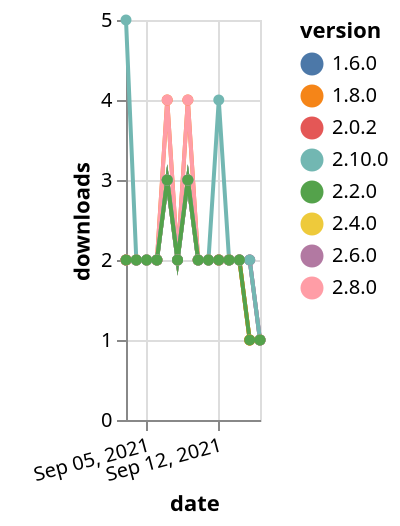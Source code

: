 {"$schema": "https://vega.github.io/schema/vega-lite/v5.json", "description": "A simple bar chart with embedded data.", "data": {"values": [{"date": "2021-09-03", "total": 2051, "delta": 2, "version": "2.0.2"}, {"date": "2021-09-04", "total": 2053, "delta": 2, "version": "2.0.2"}, {"date": "2021-09-05", "total": 2055, "delta": 2, "version": "2.0.2"}, {"date": "2021-09-06", "total": 2057, "delta": 2, "version": "2.0.2"}, {"date": "2021-09-07", "total": 2060, "delta": 3, "version": "2.0.2"}, {"date": "2021-09-08", "total": 2062, "delta": 2, "version": "2.0.2"}, {"date": "2021-09-09", "total": 2065, "delta": 3, "version": "2.0.2"}, {"date": "2021-09-10", "total": 2067, "delta": 2, "version": "2.0.2"}, {"date": "2021-09-11", "total": 2069, "delta": 2, "version": "2.0.2"}, {"date": "2021-09-12", "total": 2071, "delta": 2, "version": "2.0.2"}, {"date": "2021-09-13", "total": 2073, "delta": 2, "version": "2.0.2"}, {"date": "2021-09-14", "total": 2075, "delta": 2, "version": "2.0.2"}, {"date": "2021-09-15", "total": 2076, "delta": 1, "version": "2.0.2"}, {"date": "2021-09-16", "total": 2077, "delta": 1, "version": "2.0.2"}, {"date": "2021-09-03", "total": 2390, "delta": 2, "version": "1.6.0"}, {"date": "2021-09-04", "total": 2392, "delta": 2, "version": "1.6.0"}, {"date": "2021-09-05", "total": 2394, "delta": 2, "version": "1.6.0"}, {"date": "2021-09-06", "total": 2396, "delta": 2, "version": "1.6.0"}, {"date": "2021-09-07", "total": 2399, "delta": 3, "version": "1.6.0"}, {"date": "2021-09-08", "total": 2401, "delta": 2, "version": "1.6.0"}, {"date": "2021-09-09", "total": 2404, "delta": 3, "version": "1.6.0"}, {"date": "2021-09-10", "total": 2406, "delta": 2, "version": "1.6.0"}, {"date": "2021-09-11", "total": 2408, "delta": 2, "version": "1.6.0"}, {"date": "2021-09-12", "total": 2410, "delta": 2, "version": "1.6.0"}, {"date": "2021-09-13", "total": 2412, "delta": 2, "version": "1.6.0"}, {"date": "2021-09-14", "total": 2414, "delta": 2, "version": "1.6.0"}, {"date": "2021-09-15", "total": 2416, "delta": 2, "version": "1.6.0"}, {"date": "2021-09-16", "total": 2417, "delta": 1, "version": "1.6.0"}, {"date": "2021-09-03", "total": 1493, "delta": 2, "version": "2.4.0"}, {"date": "2021-09-04", "total": 1495, "delta": 2, "version": "2.4.0"}, {"date": "2021-09-05", "total": 1497, "delta": 2, "version": "2.4.0"}, {"date": "2021-09-06", "total": 1499, "delta": 2, "version": "2.4.0"}, {"date": "2021-09-07", "total": 1502, "delta": 3, "version": "2.4.0"}, {"date": "2021-09-08", "total": 1504, "delta": 2, "version": "2.4.0"}, {"date": "2021-09-09", "total": 1507, "delta": 3, "version": "2.4.0"}, {"date": "2021-09-10", "total": 1509, "delta": 2, "version": "2.4.0"}, {"date": "2021-09-11", "total": 1511, "delta": 2, "version": "2.4.0"}, {"date": "2021-09-12", "total": 1513, "delta": 2, "version": "2.4.0"}, {"date": "2021-09-13", "total": 1515, "delta": 2, "version": "2.4.0"}, {"date": "2021-09-14", "total": 1517, "delta": 2, "version": "2.4.0"}, {"date": "2021-09-15", "total": 1518, "delta": 1, "version": "2.4.0"}, {"date": "2021-09-16", "total": 1519, "delta": 1, "version": "2.4.0"}, {"date": "2021-09-03", "total": 2502, "delta": 2, "version": "1.8.0"}, {"date": "2021-09-04", "total": 2504, "delta": 2, "version": "1.8.0"}, {"date": "2021-09-05", "total": 2506, "delta": 2, "version": "1.8.0"}, {"date": "2021-09-06", "total": 2508, "delta": 2, "version": "1.8.0"}, {"date": "2021-09-07", "total": 2512, "delta": 4, "version": "1.8.0"}, {"date": "2021-09-08", "total": 2514, "delta": 2, "version": "1.8.0"}, {"date": "2021-09-09", "total": 2518, "delta": 4, "version": "1.8.0"}, {"date": "2021-09-10", "total": 2520, "delta": 2, "version": "1.8.0"}, {"date": "2021-09-11", "total": 2522, "delta": 2, "version": "1.8.0"}, {"date": "2021-09-12", "total": 2524, "delta": 2, "version": "1.8.0"}, {"date": "2021-09-13", "total": 2526, "delta": 2, "version": "1.8.0"}, {"date": "2021-09-14", "total": 2528, "delta": 2, "version": "1.8.0"}, {"date": "2021-09-15", "total": 2529, "delta": 1, "version": "1.8.0"}, {"date": "2021-09-16", "total": 2530, "delta": 1, "version": "1.8.0"}, {"date": "2021-09-03", "total": 737, "delta": 2, "version": "2.8.0"}, {"date": "2021-09-04", "total": 739, "delta": 2, "version": "2.8.0"}, {"date": "2021-09-05", "total": 741, "delta": 2, "version": "2.8.0"}, {"date": "2021-09-06", "total": 743, "delta": 2, "version": "2.8.0"}, {"date": "2021-09-07", "total": 747, "delta": 4, "version": "2.8.0"}, {"date": "2021-09-08", "total": 749, "delta": 2, "version": "2.8.0"}, {"date": "2021-09-09", "total": 753, "delta": 4, "version": "2.8.0"}, {"date": "2021-09-10", "total": 755, "delta": 2, "version": "2.8.0"}, {"date": "2021-09-11", "total": 757, "delta": 2, "version": "2.8.0"}, {"date": "2021-09-12", "total": 759, "delta": 2, "version": "2.8.0"}, {"date": "2021-09-13", "total": 761, "delta": 2, "version": "2.8.0"}, {"date": "2021-09-14", "total": 763, "delta": 2, "version": "2.8.0"}, {"date": "2021-09-15", "total": 765, "delta": 2, "version": "2.8.0"}, {"date": "2021-09-16", "total": 766, "delta": 1, "version": "2.8.0"}, {"date": "2021-09-03", "total": 1018, "delta": 2, "version": "2.6.0"}, {"date": "2021-09-04", "total": 1020, "delta": 2, "version": "2.6.0"}, {"date": "2021-09-05", "total": 1022, "delta": 2, "version": "2.6.0"}, {"date": "2021-09-06", "total": 1024, "delta": 2, "version": "2.6.0"}, {"date": "2021-09-07", "total": 1027, "delta": 3, "version": "2.6.0"}, {"date": "2021-09-08", "total": 1029, "delta": 2, "version": "2.6.0"}, {"date": "2021-09-09", "total": 1032, "delta": 3, "version": "2.6.0"}, {"date": "2021-09-10", "total": 1034, "delta": 2, "version": "2.6.0"}, {"date": "2021-09-11", "total": 1036, "delta": 2, "version": "2.6.0"}, {"date": "2021-09-12", "total": 1038, "delta": 2, "version": "2.6.0"}, {"date": "2021-09-13", "total": 1040, "delta": 2, "version": "2.6.0"}, {"date": "2021-09-14", "total": 1042, "delta": 2, "version": "2.6.0"}, {"date": "2021-09-15", "total": 1044, "delta": 2, "version": "2.6.0"}, {"date": "2021-09-16", "total": 1045, "delta": 1, "version": "2.6.0"}, {"date": "2021-09-03", "total": 237, "delta": 5, "version": "2.10.0"}, {"date": "2021-09-04", "total": 239, "delta": 2, "version": "2.10.0"}, {"date": "2021-09-05", "total": 241, "delta": 2, "version": "2.10.0"}, {"date": "2021-09-06", "total": 243, "delta": 2, "version": "2.10.0"}, {"date": "2021-09-07", "total": 246, "delta": 3, "version": "2.10.0"}, {"date": "2021-09-08", "total": 248, "delta": 2, "version": "2.10.0"}, {"date": "2021-09-09", "total": 251, "delta": 3, "version": "2.10.0"}, {"date": "2021-09-10", "total": 253, "delta": 2, "version": "2.10.0"}, {"date": "2021-09-11", "total": 255, "delta": 2, "version": "2.10.0"}, {"date": "2021-09-12", "total": 259, "delta": 4, "version": "2.10.0"}, {"date": "2021-09-13", "total": 261, "delta": 2, "version": "2.10.0"}, {"date": "2021-09-14", "total": 263, "delta": 2, "version": "2.10.0"}, {"date": "2021-09-15", "total": 265, "delta": 2, "version": "2.10.0"}, {"date": "2021-09-16", "total": 266, "delta": 1, "version": "2.10.0"}, {"date": "2021-09-03", "total": 1641, "delta": 2, "version": "2.2.0"}, {"date": "2021-09-04", "total": 1643, "delta": 2, "version": "2.2.0"}, {"date": "2021-09-05", "total": 1645, "delta": 2, "version": "2.2.0"}, {"date": "2021-09-06", "total": 1647, "delta": 2, "version": "2.2.0"}, {"date": "2021-09-07", "total": 1650, "delta": 3, "version": "2.2.0"}, {"date": "2021-09-08", "total": 1652, "delta": 2, "version": "2.2.0"}, {"date": "2021-09-09", "total": 1655, "delta": 3, "version": "2.2.0"}, {"date": "2021-09-10", "total": 1657, "delta": 2, "version": "2.2.0"}, {"date": "2021-09-11", "total": 1659, "delta": 2, "version": "2.2.0"}, {"date": "2021-09-12", "total": 1661, "delta": 2, "version": "2.2.0"}, {"date": "2021-09-13", "total": 1663, "delta": 2, "version": "2.2.0"}, {"date": "2021-09-14", "total": 1665, "delta": 2, "version": "2.2.0"}, {"date": "2021-09-15", "total": 1666, "delta": 1, "version": "2.2.0"}, {"date": "2021-09-16", "total": 1667, "delta": 1, "version": "2.2.0"}]}, "width": "container", "mark": {"type": "line", "point": {"filled": true}}, "encoding": {"x": {"field": "date", "type": "temporal", "timeUnit": "yearmonthdate", "title": "date", "axis": {"labelAngle": -15}}, "y": {"field": "delta", "type": "quantitative", "title": "downloads"}, "color": {"field": "version", "type": "nominal"}, "tooltip": {"field": "delta"}}}